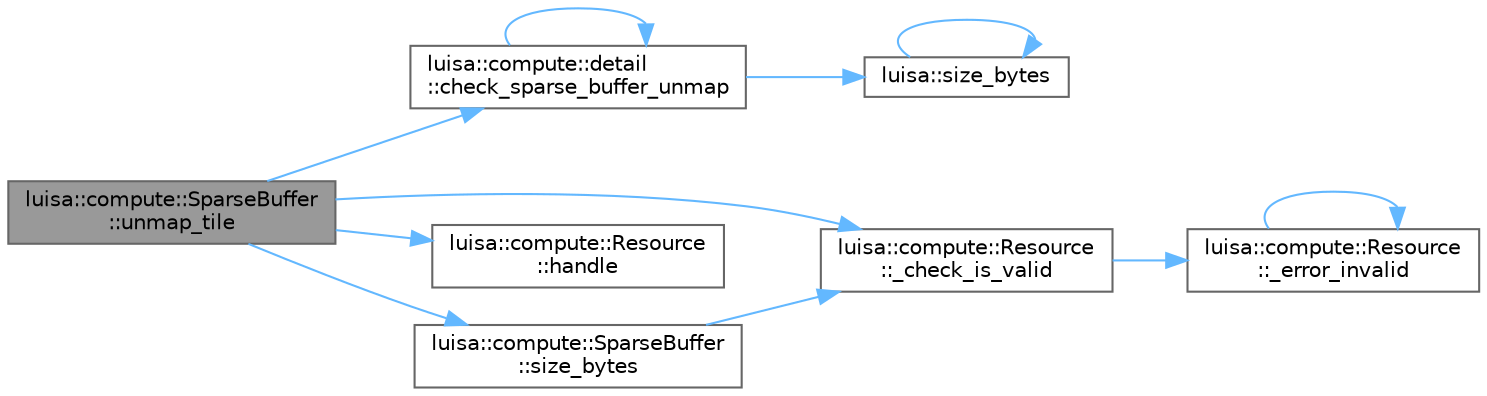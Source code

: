 digraph "luisa::compute::SparseBuffer::unmap_tile"
{
 // LATEX_PDF_SIZE
  bgcolor="transparent";
  edge [fontname=Helvetica,fontsize=10,labelfontname=Helvetica,labelfontsize=10];
  node [fontname=Helvetica,fontsize=10,shape=box,height=0.2,width=0.4];
  rankdir="LR";
  Node1 [id="Node000001",label="luisa::compute::SparseBuffer\l::unmap_tile",height=0.2,width=0.4,color="gray40", fillcolor="grey60", style="filled", fontcolor="black",tooltip=" "];
  Node1 -> Node2 [id="edge11_Node000001_Node000002",color="steelblue1",style="solid",tooltip=" "];
  Node2 [id="Node000002",label="luisa::compute::Resource\l::_check_is_valid",height=0.2,width=0.4,color="grey40", fillcolor="white", style="filled",URL="$classluisa_1_1compute_1_1_resource.html#acd4eeb601dbaa644497541380a30c9aa",tooltip=" "];
  Node2 -> Node3 [id="edge12_Node000002_Node000003",color="steelblue1",style="solid",tooltip=" "];
  Node3 [id="Node000003",label="luisa::compute::Resource\l::_error_invalid",height=0.2,width=0.4,color="grey40", fillcolor="white", style="filled",URL="$classluisa_1_1compute_1_1_resource.html#a98f3cf67e789cf526dce15ddbaf4b949",tooltip=" "];
  Node3 -> Node3 [id="edge13_Node000003_Node000003",color="steelblue1",style="solid",tooltip=" "];
  Node1 -> Node4 [id="edge14_Node000001_Node000004",color="steelblue1",style="solid",tooltip=" "];
  Node4 [id="Node000004",label="luisa::compute::detail\l::check_sparse_buffer_unmap",height=0.2,width=0.4,color="grey40", fillcolor="white", style="filled",URL="$namespaceluisa_1_1compute_1_1detail.html#aab767ac2dd10e6a495685bca819d6546",tooltip=" "];
  Node4 -> Node4 [id="edge15_Node000004_Node000004",color="steelblue1",style="solid",tooltip=" "];
  Node4 -> Node5 [id="edge16_Node000004_Node000005",color="steelblue1",style="solid",tooltip=" "];
  Node5 [id="Node000005",label="luisa::size_bytes",height=0.2,width=0.4,color="grey40", fillcolor="white", style="filled",URL="$namespaceluisa.html#a373bd6971e24eab4395bf0aaaac01ddb",tooltip=" "];
  Node5 -> Node5 [id="edge17_Node000005_Node000005",color="steelblue1",style="solid",tooltip=" "];
  Node1 -> Node6 [id="edge18_Node000001_Node000006",color="steelblue1",style="solid",tooltip=" "];
  Node6 [id="Node000006",label="luisa::compute::Resource\l::handle",height=0.2,width=0.4,color="grey40", fillcolor="white", style="filled",URL="$classluisa_1_1compute_1_1_resource.html#a00d6db28ea14237c5c3ee4f3c1afbd46",tooltip=" "];
  Node1 -> Node7 [id="edge19_Node000001_Node000007",color="steelblue1",style="solid",tooltip=" "];
  Node7 [id="Node000007",label="luisa::compute::SparseBuffer\l::size_bytes",height=0.2,width=0.4,color="grey40", fillcolor="white", style="filled",URL="$classluisa_1_1compute_1_1_sparse_buffer.html#a0f5592c1741a7fa394dae87380096c07",tooltip=" "];
  Node7 -> Node2 [id="edge20_Node000007_Node000002",color="steelblue1",style="solid",tooltip=" "];
}
